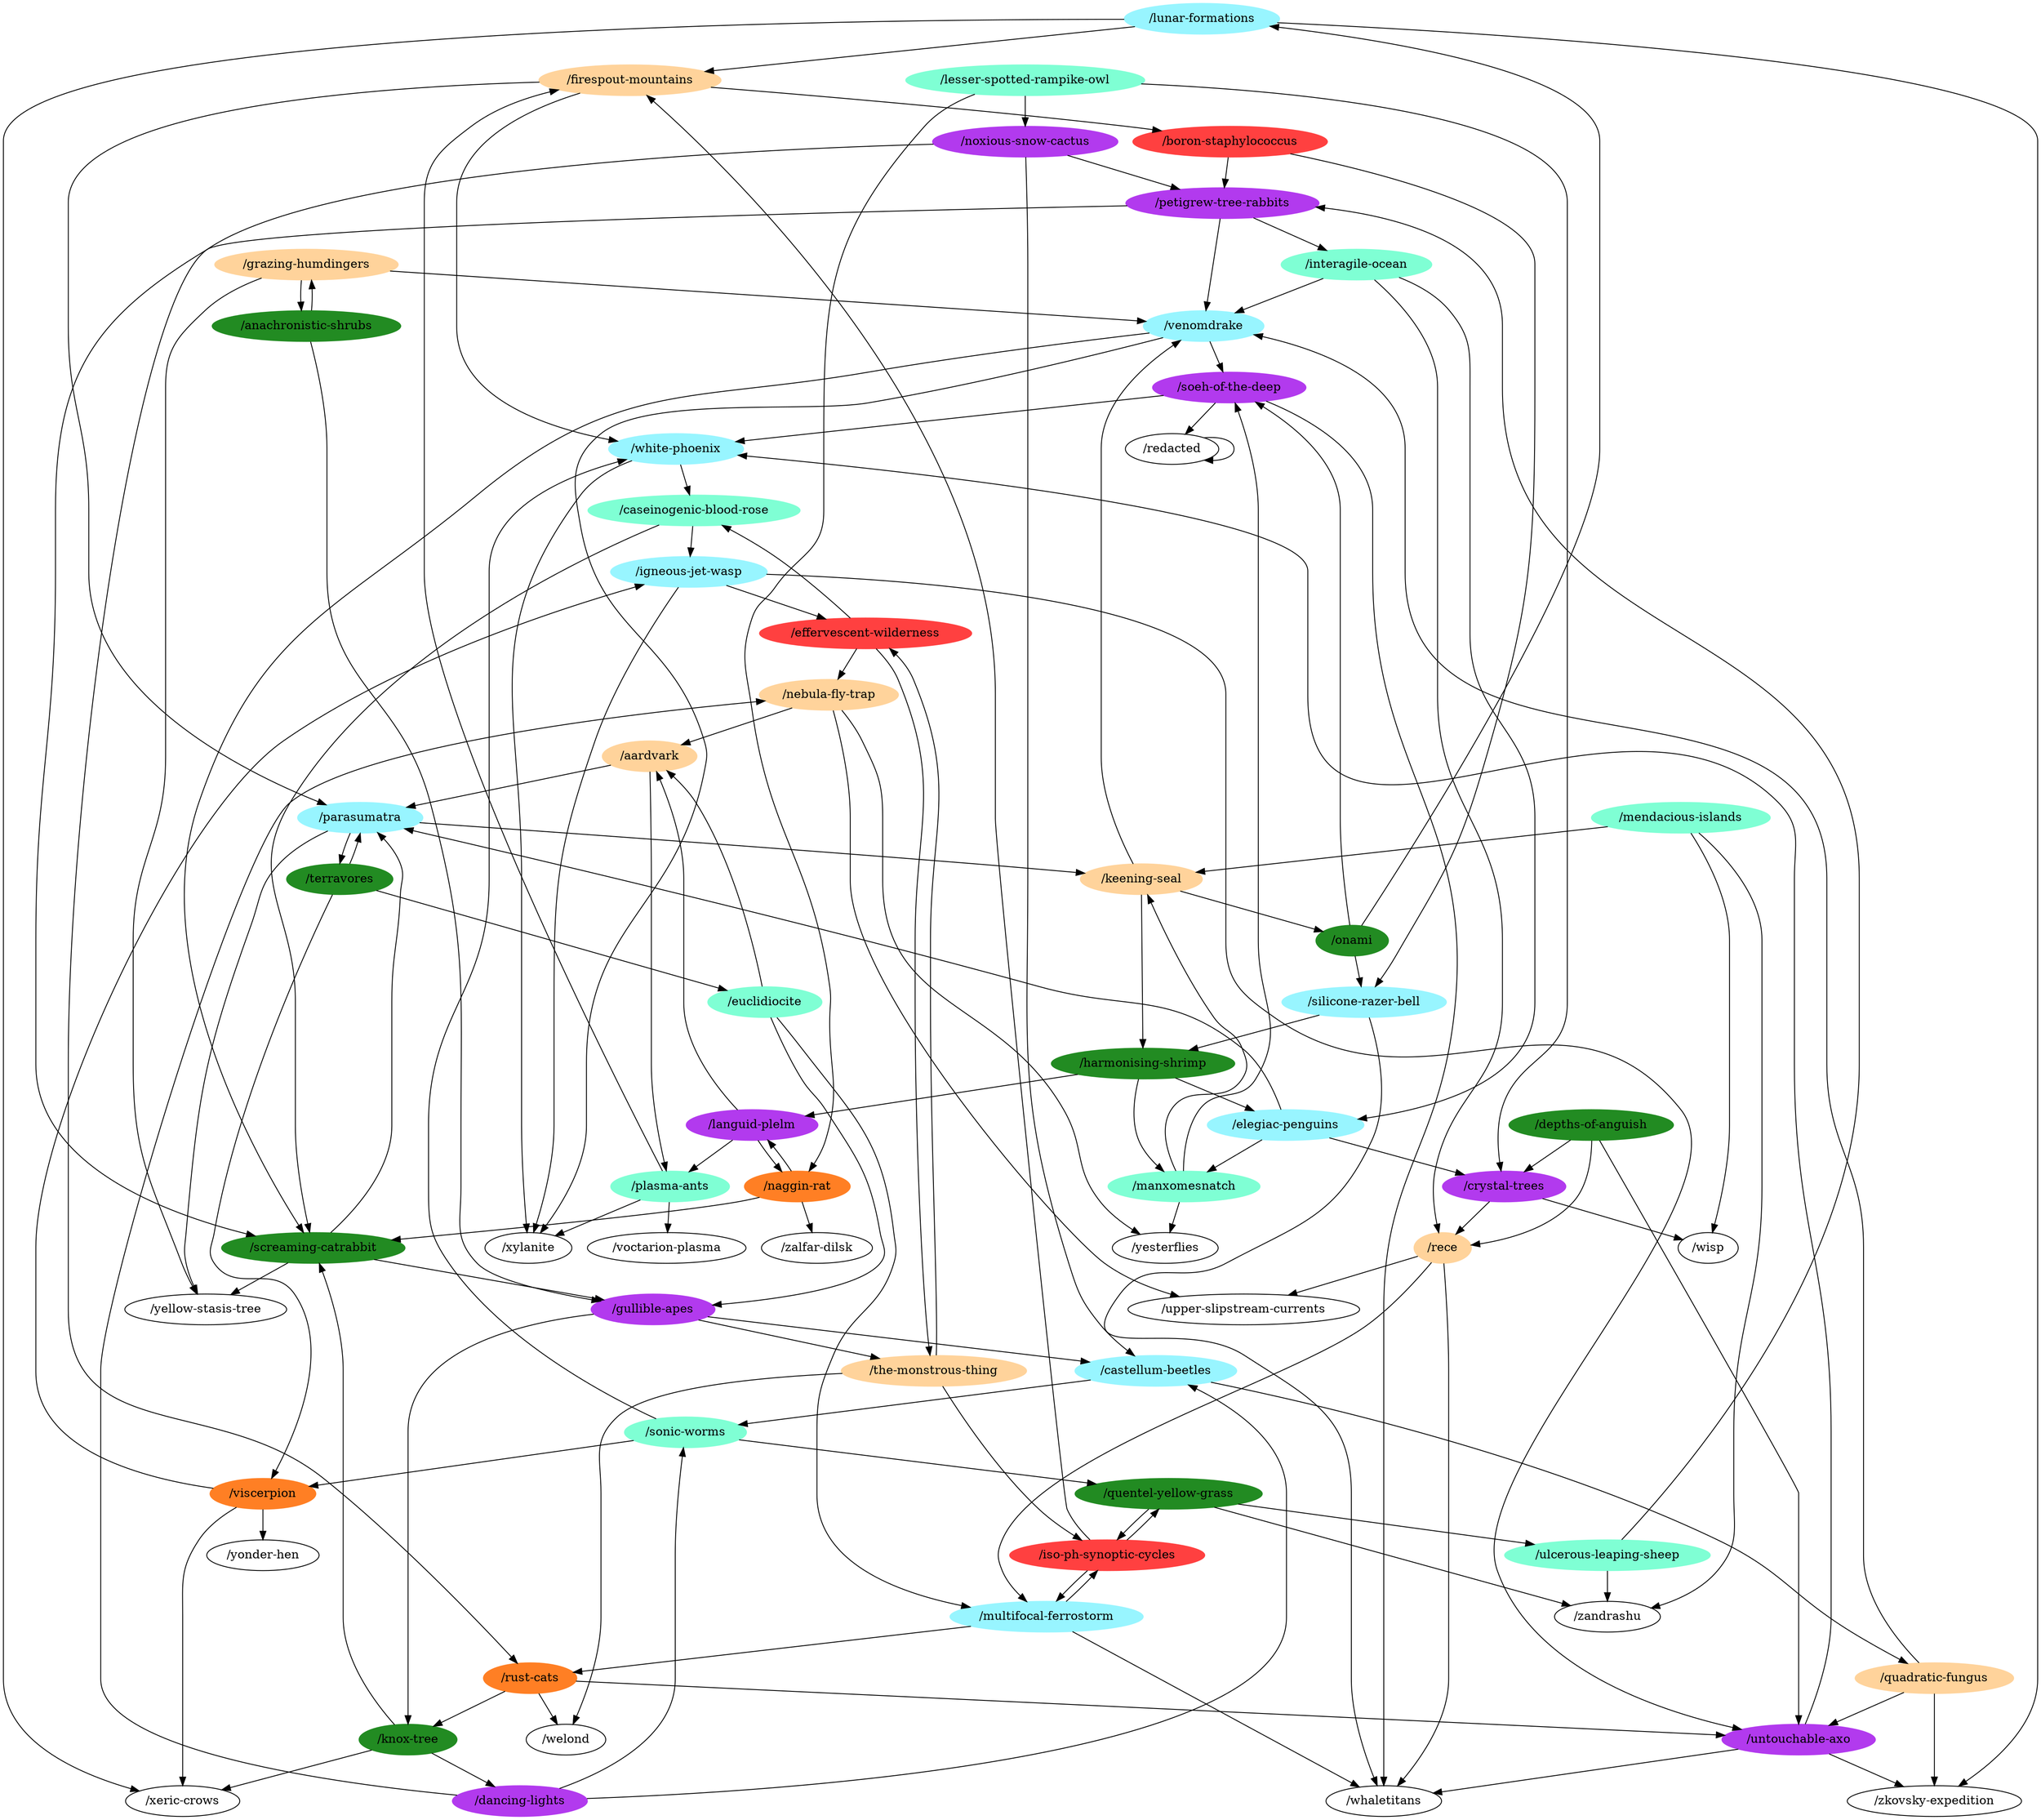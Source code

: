 digraph G {
"/lunar-formations" [color=cadetblue1,style=filled];
"/naggin-rat" [color=chocolate1,style=filled];
"/iso-ph-synoptic-cycles" [color=brown1,style=filled];
"/multifocal-ferrostorm" [color=cadetblue1,style=filled];
"/effervescent-wilderness" [color=brown1,style=filled];
"/harmonising-shrimp" [color=forestgreen,style=filled];
"/soeh-of-the-deep" [color=darkorchid2,style=filled];
"/boron-staphylococcus" [color=brown1,style=filled];
"/untouchable-axo" [color=darkorchid2,style=filled];
"/castellum-beetles" [color=cadetblue1,style=filled];
"/upper-slipstream-currents";
"/firespout-mountains" [color=burlywood1,style=filled];
"/xeric-crows";
"/zalfar-dilsk";
"/nebula-fly-trap" [color=burlywood1,style=filled];
"/igneous-jet-wasp" [color=cadetblue1,style=filled];
"/lesser-spotted-rampike-owl" [color=aquamarine,style=filled];
"/wisp";
"/yonder-hen";
"/venomdrake" [color=cadetblue1,style=filled];
"/petigrew-tree-rabbits" [color=darkorchid2,style=filled];
"/welond";
"/quentel-yellow-grass" [color=forestgreen,style=filled];
"/noxious-snow-cactus" [color=darkorchid2,style=filled];
"/grazing-humdingers" [color=burlywood1,style=filled];
"/viscerpion" [color=chocolate1,style=filled];
"/mendacious-islands" [color=aquamarine,style=filled];
"/zandrashu";
"/dancing-lights" [color=darkorchid2,style=filled];
"/yesterflies";
"/rece" [color=burlywood1,style=filled];
"/languid-plelm" [color=darkorchid2,style=filled];
"/interagile-ocean" [color=aquamarine,style=filled];
"/ulcerous-leaping-sheep" [color=aquamarine,style=filled];
"/quadratic-fungus" [color=burlywood1,style=filled];
"/rust-cats" [color=chocolate1,style=filled];
"/euclidiocite" [color=aquamarine,style=filled];
"/sonic-worms" [color=aquamarine,style=filled];
"/crystal-trees" [color=darkorchid2,style=filled];
"/yellow-stasis-tree";
"/silicone-razer-bell" [color=cadetblue1,style=filled];
"/depths-of-anguish" [color=forestgreen,style=filled];
"/whaletitans";
"/elegiac-penguins" [color=cadetblue1,style=filled];
"/the-monstrous-thing" [color=burlywood1,style=filled];
"/onami" [color=forestgreen,style=filled];
"/gullible-apes" [color=darkorchid2,style=filled];
"/knox-tree" [color=forestgreen,style=filled];
"/parasumatra" [color=cadetblue1,style=filled];
"/white-phoenix" [color=cadetblue1,style=filled];
"/manxomesnatch" [color=aquamarine,style=filled];
"/redacted";
"/plasma-ants" [color=aquamarine,style=filled];
"/anachronistic-shrubs" [color=forestgreen,style=filled];
"/keening-seal" [color=burlywood1,style=filled];
"/caseinogenic-blood-rose" [color=aquamarine,style=filled];
"/xylanite";
"/voctarion-plasma";
"/terravores" [color=forestgreen,style=filled];
"/zkovsky-expedition";
"/screaming-catrabbit" [color=forestgreen,style=filled];
"/aardvark" [color=burlywood1,style=filled];
"/lunar-formations" -> "/firespout-mountains";
"/lunar-formations" -> "/xeric-crows";
"/lunar-formations" -> "/zkovsky-expedition";
"/naggin-rat" -> "/zalfar-dilsk";
"/naggin-rat" -> "/languid-plelm";
"/naggin-rat" -> "/screaming-catrabbit";
"/iso-ph-synoptic-cycles" -> "/multifocal-ferrostorm";
"/iso-ph-synoptic-cycles" -> "/firespout-mountains";
"/iso-ph-synoptic-cycles" -> "/quentel-yellow-grass";
"/multifocal-ferrostorm" -> "/iso-ph-synoptic-cycles";
"/multifocal-ferrostorm" -> "/rust-cats";
"/multifocal-ferrostorm" -> "/whaletitans";
"/effervescent-wilderness" -> "/nebula-fly-trap";
"/effervescent-wilderness" -> "/the-monstrous-thing";
"/effervescent-wilderness" -> "/caseinogenic-blood-rose";
"/harmonising-shrimp" -> "/languid-plelm";
"/harmonising-shrimp" -> "/elegiac-penguins";
"/harmonising-shrimp" -> "/manxomesnatch";
"/soeh-of-the-deep" -> "/whaletitans";
"/soeh-of-the-deep" -> "/white-phoenix";
"/soeh-of-the-deep" -> "/redacted";
"/boron-staphylococcus" -> "/petigrew-tree-rabbits";
"/boron-staphylococcus" -> "/silicone-razer-bell";
"/untouchable-axo" -> "/whaletitans";
"/untouchable-axo" -> "/white-phoenix";
"/untouchable-axo" -> "/zkovsky-expedition";
"/castellum-beetles" -> "/quadratic-fungus";
"/castellum-beetles" -> "/sonic-worms";
"/firespout-mountains" -> "/boron-staphylococcus";
"/firespout-mountains" -> "/parasumatra";
"/firespout-mountains" -> "/white-phoenix";
"/nebula-fly-trap" -> "/upper-slipstream-currents";
"/nebula-fly-trap" -> "/yesterflies";
"/nebula-fly-trap" -> "/aardvark";
"/igneous-jet-wasp" -> "/effervescent-wilderness";
"/igneous-jet-wasp" -> "/untouchable-axo";
"/igneous-jet-wasp" -> "/xylanite";
"/lesser-spotted-rampike-owl" -> "/naggin-rat";
"/lesser-spotted-rampike-owl" -> "/noxious-snow-cactus";
"/lesser-spotted-rampike-owl" -> "/crystal-trees";
"/venomdrake" -> "/soeh-of-the-deep";
"/venomdrake" -> "/xylanite";
"/venomdrake" -> "/screaming-catrabbit";
"/petigrew-tree-rabbits" -> "/venomdrake";
"/petigrew-tree-rabbits" -> "/interagile-ocean";
"/petigrew-tree-rabbits" -> "/screaming-catrabbit";
"/quentel-yellow-grass" -> "/iso-ph-synoptic-cycles";
"/quentel-yellow-grass" -> "/zandrashu";
"/quentel-yellow-grass" -> "/ulcerous-leaping-sheep";
"/noxious-snow-cactus" -> "/castellum-beetles";
"/noxious-snow-cactus" -> "/petigrew-tree-rabbits";
"/noxious-snow-cactus" -> "/rust-cats";
"/grazing-humdingers" -> "/venomdrake";
"/grazing-humdingers" -> "/yellow-stasis-tree";
"/grazing-humdingers" -> "/anachronistic-shrubs";
"/viscerpion" -> "/xeric-crows";
"/viscerpion" -> "/igneous-jet-wasp";
"/viscerpion" -> "/yonder-hen";
"/mendacious-islands" -> "/wisp";
"/mendacious-islands" -> "/zandrashu";
"/mendacious-islands" -> "/keening-seal";
"/dancing-lights" -> "/castellum-beetles";
"/dancing-lights" -> "/nebula-fly-trap";
"/dancing-lights" -> "/sonic-worms";
"/rece" -> "/multifocal-ferrostorm";
"/rece" -> "/upper-slipstream-currents";
"/rece" -> "/whaletitans";
"/languid-plelm" -> "/naggin-rat";
"/languid-plelm" -> "/plasma-ants";
"/languid-plelm" -> "/aardvark";
"/interagile-ocean" -> "/venomdrake";
"/interagile-ocean" -> "/rece";
"/interagile-ocean" -> "/elegiac-penguins";
"/ulcerous-leaping-sheep" -> "/petigrew-tree-rabbits";
"/ulcerous-leaping-sheep" -> "/zandrashu";
"/quadratic-fungus" -> "/untouchable-axo";
"/quadratic-fungus" -> "/venomdrake";
"/quadratic-fungus" -> "/zkovsky-expedition";
"/rust-cats" -> "/untouchable-axo";
"/rust-cats" -> "/welond";
"/rust-cats" -> "/knox-tree";
"/euclidiocite" -> "/multifocal-ferrostorm";
"/euclidiocite" -> "/gullible-apes";
"/euclidiocite" -> "/aardvark";
"/sonic-worms" -> "/quentel-yellow-grass";
"/sonic-worms" -> "/viscerpion";
"/sonic-worms" -> "/white-phoenix";
"/crystal-trees" -> "/wisp";
"/crystal-trees" -> "/rece";
"/silicone-razer-bell" -> "/harmonising-shrimp";
"/silicone-razer-bell" -> "/whaletitans";
"/depths-of-anguish" -> "/untouchable-axo";
"/depths-of-anguish" -> "/rece";
"/depths-of-anguish" -> "/crystal-trees";
"/elegiac-penguins" -> "/crystal-trees";
"/elegiac-penguins" -> "/parasumatra";
"/elegiac-penguins" -> "/manxomesnatch";
"/the-monstrous-thing" -> "/iso-ph-synoptic-cycles";
"/the-monstrous-thing" -> "/effervescent-wilderness";
"/the-monstrous-thing" -> "/welond";
"/onami" -> "/lunar-formations";
"/onami" -> "/soeh-of-the-deep";
"/onami" -> "/silicone-razer-bell";
"/gullible-apes" -> "/castellum-beetles";
"/gullible-apes" -> "/the-monstrous-thing";
"/gullible-apes" -> "/knox-tree";
"/knox-tree" -> "/xeric-crows";
"/knox-tree" -> "/dancing-lights";
"/knox-tree" -> "/screaming-catrabbit";
"/parasumatra" -> "/yellow-stasis-tree";
"/parasumatra" -> "/keening-seal";
"/parasumatra" -> "/terravores";
"/white-phoenix" -> "/caseinogenic-blood-rose";
"/white-phoenix" -> "/xylanite";
"/manxomesnatch" -> "/soeh-of-the-deep";
"/manxomesnatch" -> "/yesterflies";
"/manxomesnatch" -> "/keening-seal";
"/redacted" -> "/redacted";
"/plasma-ants" -> "/firespout-mountains";
"/plasma-ants" -> "/xylanite";
"/plasma-ants" -> "/voctarion-plasma";
"/anachronistic-shrubs" -> "/grazing-humdingers";
"/anachronistic-shrubs" -> "/gullible-apes";
"/keening-seal" -> "/harmonising-shrimp";
"/keening-seal" -> "/venomdrake";
"/keening-seal" -> "/onami";
"/caseinogenic-blood-rose" -> "/igneous-jet-wasp";
"/caseinogenic-blood-rose" -> "/screaming-catrabbit";
"/terravores" -> "/viscerpion";
"/terravores" -> "/euclidiocite";
"/terravores" -> "/parasumatra";
"/screaming-catrabbit" -> "/yellow-stasis-tree";
"/screaming-catrabbit" -> "/gullible-apes";
"/screaming-catrabbit" -> "/parasumatra";
"/aardvark" -> "/parasumatra";
"/aardvark" -> "/plasma-ants";
}
